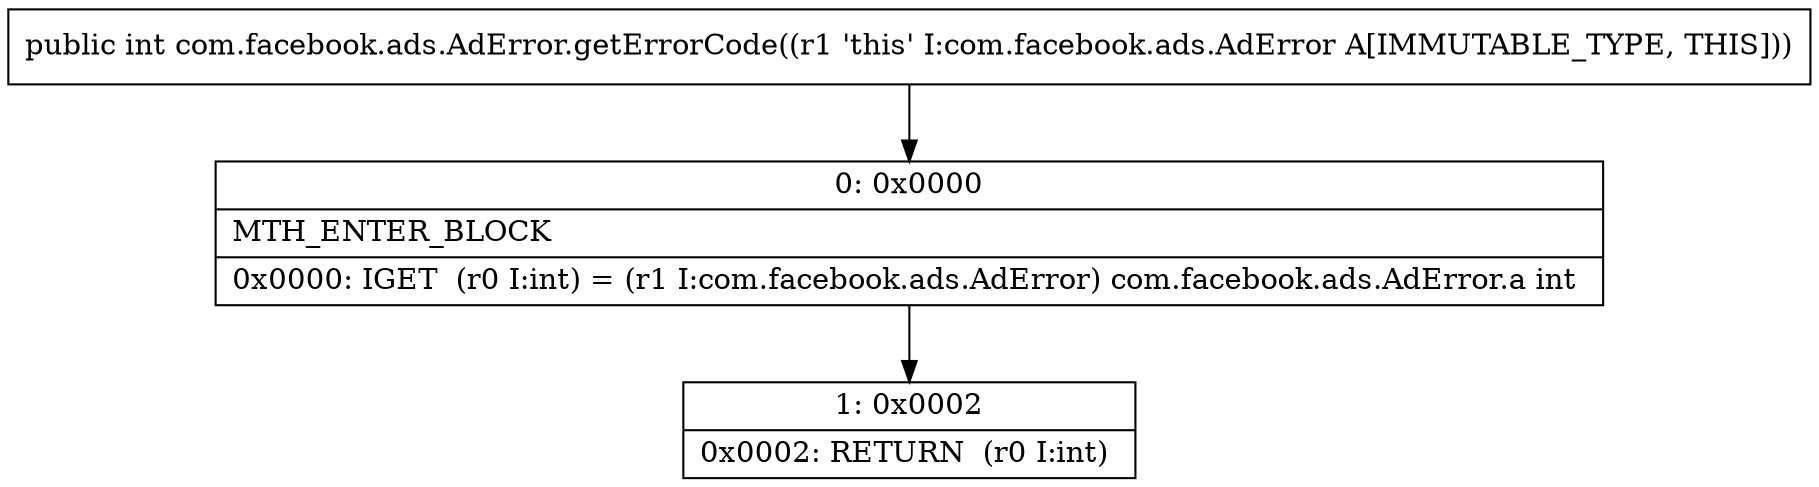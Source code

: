 digraph "CFG forcom.facebook.ads.AdError.getErrorCode()I" {
Node_0 [shape=record,label="{0\:\ 0x0000|MTH_ENTER_BLOCK\l|0x0000: IGET  (r0 I:int) = (r1 I:com.facebook.ads.AdError) com.facebook.ads.AdError.a int \l}"];
Node_1 [shape=record,label="{1\:\ 0x0002|0x0002: RETURN  (r0 I:int) \l}"];
MethodNode[shape=record,label="{public int com.facebook.ads.AdError.getErrorCode((r1 'this' I:com.facebook.ads.AdError A[IMMUTABLE_TYPE, THIS])) }"];
MethodNode -> Node_0;
Node_0 -> Node_1;
}

